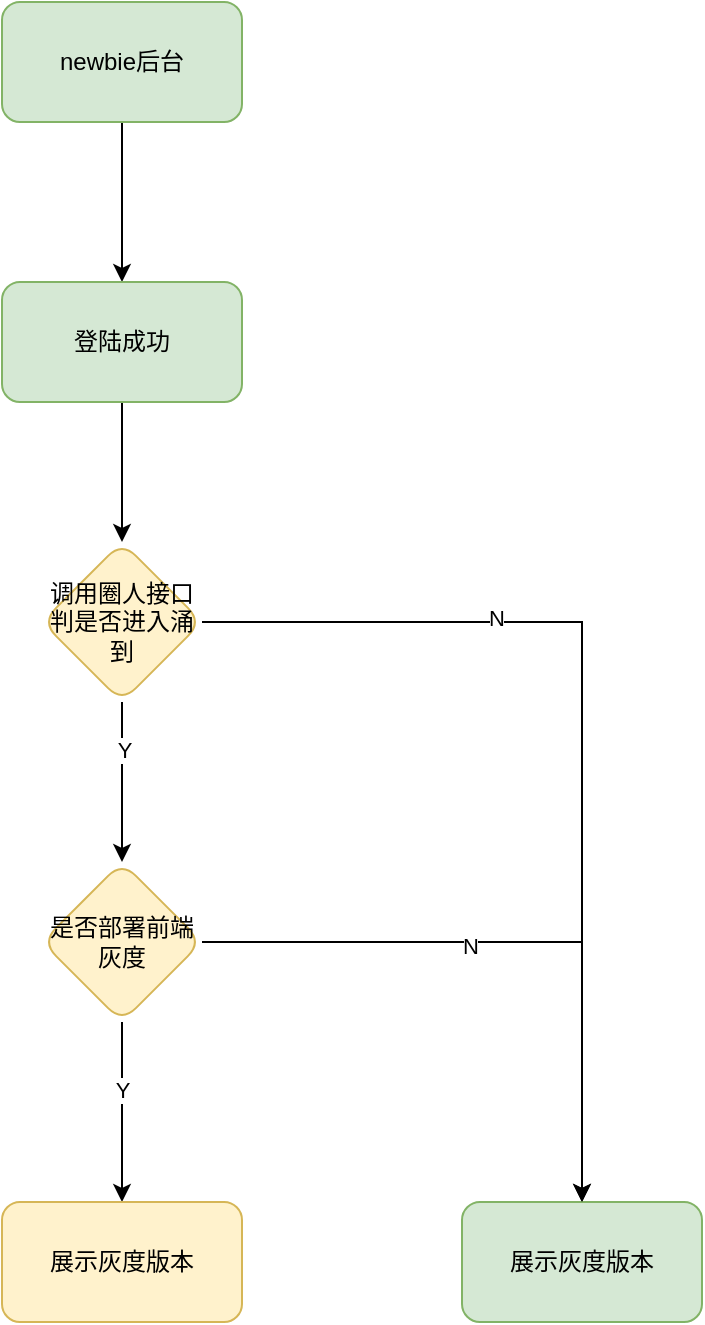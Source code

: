 <mxfile version="22.1.18" type="github">
  <diagram name="Page-1" id="ia7iUwZqR8qMmh_oqr4Q">
    <mxGraphModel dx="954" dy="527" grid="1" gridSize="10" guides="1" tooltips="1" connect="1" arrows="1" fold="1" page="1" pageScale="1" pageWidth="850" pageHeight="1100" math="0" shadow="0">
      <root>
        <mxCell id="0" />
        <mxCell id="1" parent="0" />
        <mxCell id="1-78v8VqjT-d2K8T9CEv-52" value="" style="edgeStyle=orthogonalEdgeStyle;rounded=0;orthogonalLoop=1;jettySize=auto;html=1;" edge="1" parent="1" source="1-78v8VqjT-d2K8T9CEv-50" target="1-78v8VqjT-d2K8T9CEv-51">
          <mxGeometry relative="1" as="geometry" />
        </mxCell>
        <mxCell id="1-78v8VqjT-d2K8T9CEv-50" value="newbie后台" style="rounded=1;whiteSpace=wrap;html=1;fillColor=#d5e8d4;strokeColor=#82b366;" vertex="1" parent="1">
          <mxGeometry x="360" y="300" width="120" height="60" as="geometry" />
        </mxCell>
        <mxCell id="1-78v8VqjT-d2K8T9CEv-56" value="" style="edgeStyle=orthogonalEdgeStyle;rounded=0;orthogonalLoop=1;jettySize=auto;html=1;" edge="1" parent="1" source="1-78v8VqjT-d2K8T9CEv-51" target="1-78v8VqjT-d2K8T9CEv-55">
          <mxGeometry relative="1" as="geometry" />
        </mxCell>
        <mxCell id="1-78v8VqjT-d2K8T9CEv-51" value="登陆成功" style="rounded=1;whiteSpace=wrap;html=1;fillColor=#d5e8d4;strokeColor=#82b366;" vertex="1" parent="1">
          <mxGeometry x="360" y="440" width="120" height="60" as="geometry" />
        </mxCell>
        <mxCell id="1-78v8VqjT-d2K8T9CEv-60" value="" style="edgeStyle=orthogonalEdgeStyle;rounded=0;orthogonalLoop=1;jettySize=auto;html=1;" edge="1" parent="1" source="1-78v8VqjT-d2K8T9CEv-55" target="1-78v8VqjT-d2K8T9CEv-59">
          <mxGeometry relative="1" as="geometry" />
        </mxCell>
        <mxCell id="1-78v8VqjT-d2K8T9CEv-64" value="N" style="edgeLabel;html=1;align=center;verticalAlign=middle;resizable=0;points=[];" vertex="1" connectable="0" parent="1-78v8VqjT-d2K8T9CEv-60">
          <mxGeometry x="-0.388" y="2" relative="1" as="geometry">
            <mxPoint as="offset" />
          </mxGeometry>
        </mxCell>
        <mxCell id="1-78v8VqjT-d2K8T9CEv-62" value="" style="edgeStyle=orthogonalEdgeStyle;rounded=0;orthogonalLoop=1;jettySize=auto;html=1;" edge="1" parent="1" source="1-78v8VqjT-d2K8T9CEv-55" target="1-78v8VqjT-d2K8T9CEv-61">
          <mxGeometry relative="1" as="geometry" />
        </mxCell>
        <mxCell id="1-78v8VqjT-d2K8T9CEv-63" value="Y" style="edgeLabel;html=1;align=center;verticalAlign=middle;resizable=0;points=[];" vertex="1" connectable="0" parent="1-78v8VqjT-d2K8T9CEv-62">
          <mxGeometry x="-0.4" y="1" relative="1" as="geometry">
            <mxPoint as="offset" />
          </mxGeometry>
        </mxCell>
        <mxCell id="1-78v8VqjT-d2K8T9CEv-55" value="调用圈人接口判是否进入涌到" style="rhombus;whiteSpace=wrap;html=1;rounded=1;fillColor=#fff2cc;strokeColor=#d6b656;" vertex="1" parent="1">
          <mxGeometry x="380" y="570" width="80" height="80" as="geometry" />
        </mxCell>
        <mxCell id="1-78v8VqjT-d2K8T9CEv-59" value="展示灰度版本" style="whiteSpace=wrap;html=1;rounded=1;fillColor=#d5e8d4;strokeColor=#82b366;" vertex="1" parent="1">
          <mxGeometry x="590" y="900" width="120" height="60" as="geometry" />
        </mxCell>
        <mxCell id="1-78v8VqjT-d2K8T9CEv-66" value="" style="edgeStyle=orthogonalEdgeStyle;rounded=0;orthogonalLoop=1;jettySize=auto;html=1;" edge="1" parent="1" source="1-78v8VqjT-d2K8T9CEv-61" target="1-78v8VqjT-d2K8T9CEv-65">
          <mxGeometry relative="1" as="geometry" />
        </mxCell>
        <mxCell id="1-78v8VqjT-d2K8T9CEv-67" value="Y" style="edgeLabel;html=1;align=center;verticalAlign=middle;resizable=0;points=[];" vertex="1" connectable="0" parent="1-78v8VqjT-d2K8T9CEv-66">
          <mxGeometry x="-0.244" relative="1" as="geometry">
            <mxPoint as="offset" />
          </mxGeometry>
        </mxCell>
        <mxCell id="1-78v8VqjT-d2K8T9CEv-68" style="edgeStyle=orthogonalEdgeStyle;rounded=0;orthogonalLoop=1;jettySize=auto;html=1;entryX=0.5;entryY=0;entryDx=0;entryDy=0;" edge="1" parent="1" source="1-78v8VqjT-d2K8T9CEv-61" target="1-78v8VqjT-d2K8T9CEv-59">
          <mxGeometry relative="1" as="geometry" />
        </mxCell>
        <mxCell id="1-78v8VqjT-d2K8T9CEv-69" value="N" style="edgeLabel;html=1;align=center;verticalAlign=middle;resizable=0;points=[];" vertex="1" connectable="0" parent="1-78v8VqjT-d2K8T9CEv-68">
          <mxGeometry x="-0.163" y="-2" relative="1" as="geometry">
            <mxPoint as="offset" />
          </mxGeometry>
        </mxCell>
        <mxCell id="1-78v8VqjT-d2K8T9CEv-61" value="是否部署前端灰度" style="rhombus;whiteSpace=wrap;html=1;fillColor=#fff2cc;strokeColor=#d6b656;rounded=1;" vertex="1" parent="1">
          <mxGeometry x="380" y="730" width="80" height="80" as="geometry" />
        </mxCell>
        <mxCell id="1-78v8VqjT-d2K8T9CEv-65" value="展示灰度版本" style="whiteSpace=wrap;html=1;fillColor=#fff2cc;strokeColor=#d6b656;rounded=1;" vertex="1" parent="1">
          <mxGeometry x="360" y="900" width="120" height="60" as="geometry" />
        </mxCell>
      </root>
    </mxGraphModel>
  </diagram>
</mxfile>
